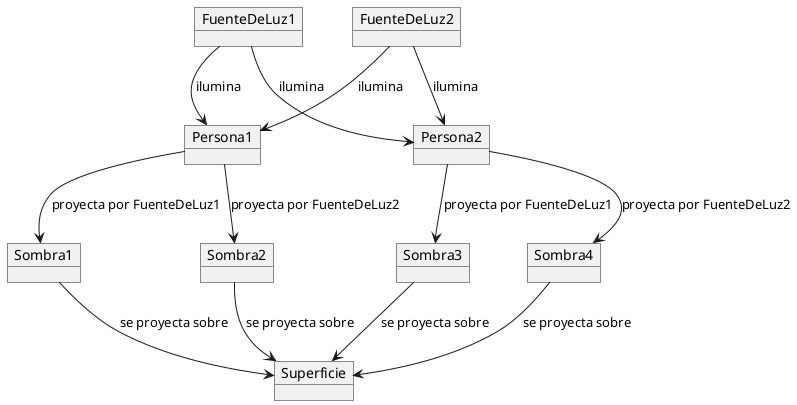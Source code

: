 @startuml
Object FuenteDeLuz1{
}

Object FuenteDeLuz2{
}

Object Persona1 {
}

Object Persona2 {
}

Object Sombra1 {
}

Object Sombra2 {
}

Object Sombra3 {
}

Object Sombra4 {
}

Object Superficie {
}

FuenteDeLuz1--> Persona1 : ilumina
FuenteDeLuz1--> Persona2 : ilumina

FuenteDeLuz2 --> Persona1 : ilumina
FuenteDeLuz2 --> Persona2 : ilumina

Persona1 --> Sombra1 : proyecta por FuenteDeLuz1
Persona1 --> Sombra2 : proyecta por FuenteDeLuz2 

Persona2 --> Sombra3 : proyecta por FuenteDeLuz1
Persona2 --> Sombra4 : proyecta por FuenteDeLuz2 

Sombra1 --> Superficie : se proyecta sobre
Sombra2 --> Superficie : se proyecta sobre
Sombra3 --> Superficie : se proyecta sobre
Sombra4 --> Superficie : se proyecta sobre
@enduml